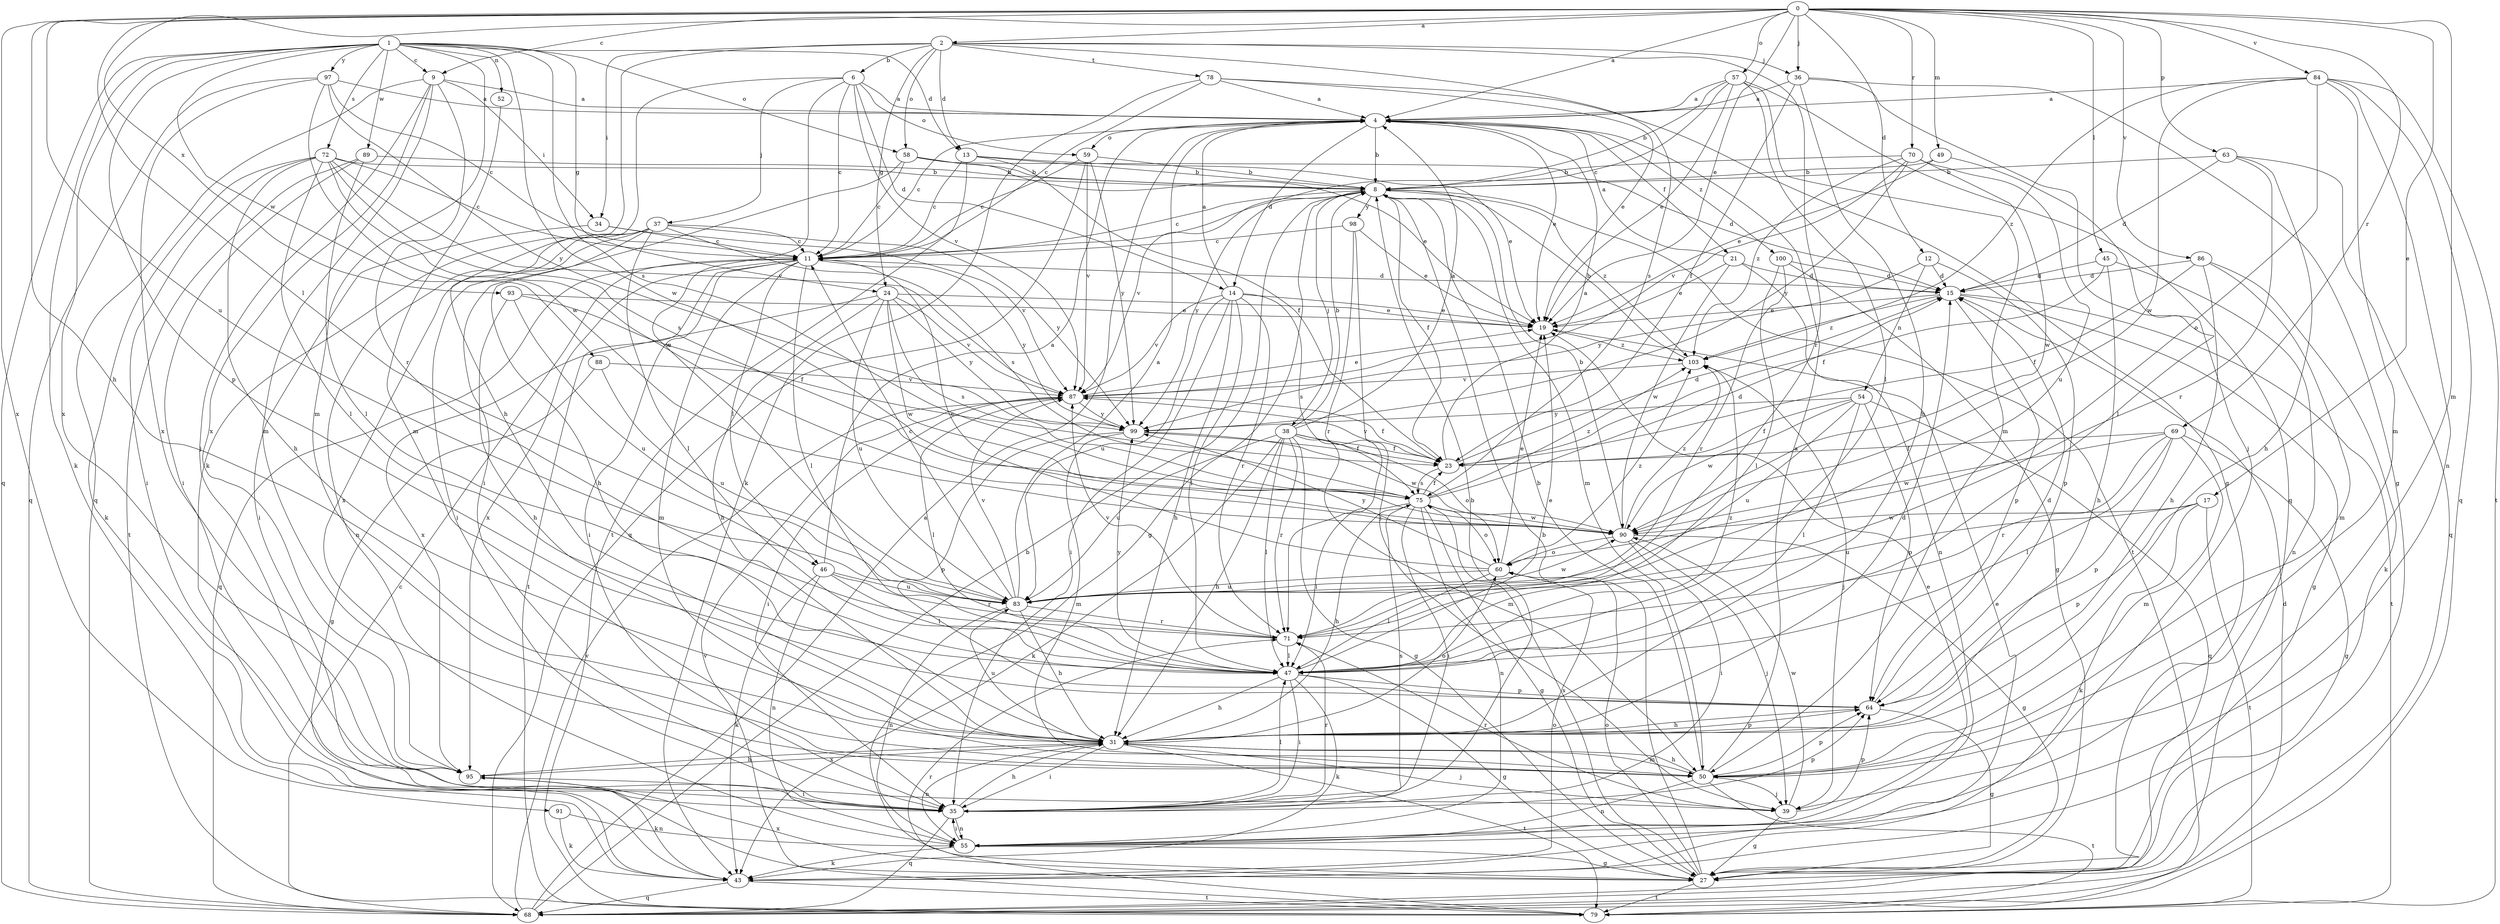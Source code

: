strict digraph  {
0;
1;
2;
4;
6;
8;
9;
11;
12;
13;
14;
15;
17;
19;
21;
23;
24;
27;
31;
34;
35;
36;
37;
38;
39;
43;
45;
46;
47;
49;
50;
52;
54;
55;
57;
58;
59;
60;
63;
64;
68;
69;
70;
71;
72;
75;
78;
79;
83;
84;
86;
87;
88;
89;
90;
91;
93;
95;
97;
98;
99;
100;
103;
0 -> 2  [label=a];
0 -> 4  [label=a];
0 -> 9  [label=c];
0 -> 12  [label=d];
0 -> 17  [label=e];
0 -> 19  [label=e];
0 -> 31  [label=h];
0 -> 36  [label=j];
0 -> 45  [label=l];
0 -> 46  [label=l];
0 -> 49  [label=m];
0 -> 50  [label=m];
0 -> 57  [label=o];
0 -> 63  [label=p];
0 -> 69  [label=r];
0 -> 70  [label=r];
0 -> 83  [label=u];
0 -> 84  [label=v];
0 -> 86  [label=v];
0 -> 91  [label=x];
0 -> 93  [label=x];
1 -> 9  [label=c];
1 -> 13  [label=d];
1 -> 24  [label=g];
1 -> 43  [label=k];
1 -> 50  [label=m];
1 -> 52  [label=n];
1 -> 58  [label=o];
1 -> 64  [label=p];
1 -> 68  [label=q];
1 -> 72  [label=s];
1 -> 75  [label=s];
1 -> 88  [label=w];
1 -> 89  [label=w];
1 -> 90  [label=w];
1 -> 95  [label=x];
1 -> 97  [label=y];
2 -> 6  [label=b];
2 -> 13  [label=d];
2 -> 24  [label=g];
2 -> 34  [label=i];
2 -> 36  [label=j];
2 -> 43  [label=k];
2 -> 58  [label=o];
2 -> 71  [label=r];
2 -> 75  [label=s];
2 -> 78  [label=t];
4 -> 8  [label=b];
4 -> 11  [label=c];
4 -> 14  [label=d];
4 -> 19  [label=e];
4 -> 21  [label=f];
4 -> 59  [label=o];
4 -> 100  [label=z];
6 -> 4  [label=a];
6 -> 11  [label=c];
6 -> 14  [label=d];
6 -> 31  [label=h];
6 -> 37  [label=j];
6 -> 59  [label=o];
6 -> 83  [label=u];
6 -> 87  [label=v];
8 -> 11  [label=c];
8 -> 23  [label=f];
8 -> 27  [label=g];
8 -> 38  [label=j];
8 -> 50  [label=m];
8 -> 79  [label=t];
8 -> 87  [label=v];
8 -> 98  [label=y];
8 -> 99  [label=y];
8 -> 103  [label=z];
9 -> 4  [label=a];
9 -> 34  [label=i];
9 -> 39  [label=j];
9 -> 50  [label=m];
9 -> 68  [label=q];
9 -> 71  [label=r];
9 -> 95  [label=x];
11 -> 15  [label=d];
11 -> 35  [label=i];
11 -> 46  [label=l];
11 -> 47  [label=l];
11 -> 50  [label=m];
11 -> 68  [label=q];
11 -> 79  [label=t];
11 -> 95  [label=x];
11 -> 99  [label=y];
12 -> 15  [label=d];
12 -> 54  [label=n];
12 -> 64  [label=p];
12 -> 99  [label=y];
13 -> 8  [label=b];
13 -> 11  [label=c];
13 -> 19  [label=e];
13 -> 23  [label=f];
13 -> 79  [label=t];
14 -> 4  [label=a];
14 -> 19  [label=e];
14 -> 31  [label=h];
14 -> 35  [label=i];
14 -> 47  [label=l];
14 -> 71  [label=r];
14 -> 75  [label=s];
14 -> 83  [label=u];
14 -> 87  [label=v];
15 -> 19  [label=e];
15 -> 27  [label=g];
15 -> 64  [label=p];
15 -> 79  [label=t];
15 -> 103  [label=z];
17 -> 43  [label=k];
17 -> 64  [label=p];
17 -> 79  [label=t];
17 -> 83  [label=u];
17 -> 90  [label=w];
19 -> 103  [label=z];
21 -> 4  [label=a];
21 -> 15  [label=d];
21 -> 19  [label=e];
21 -> 55  [label=n];
21 -> 90  [label=w];
23 -> 4  [label=a];
23 -> 15  [label=d];
23 -> 75  [label=s];
23 -> 87  [label=v];
24 -> 19  [label=e];
24 -> 31  [label=h];
24 -> 75  [label=s];
24 -> 83  [label=u];
24 -> 87  [label=v];
24 -> 90  [label=w];
24 -> 95  [label=x];
24 -> 99  [label=y];
27 -> 8  [label=b];
27 -> 60  [label=o];
27 -> 75  [label=s];
27 -> 79  [label=t];
27 -> 95  [label=x];
31 -> 15  [label=d];
31 -> 35  [label=i];
31 -> 39  [label=j];
31 -> 50  [label=m];
31 -> 55  [label=n];
31 -> 60  [label=o];
31 -> 64  [label=p];
31 -> 79  [label=t];
31 -> 83  [label=u];
31 -> 95  [label=x];
34 -> 11  [label=c];
34 -> 35  [label=i];
34 -> 87  [label=v];
35 -> 8  [label=b];
35 -> 31  [label=h];
35 -> 47  [label=l];
35 -> 55  [label=n];
35 -> 64  [label=p];
35 -> 68  [label=q];
35 -> 71  [label=r];
35 -> 75  [label=s];
36 -> 4  [label=a];
36 -> 23  [label=f];
36 -> 27  [label=g];
36 -> 31  [label=h];
36 -> 39  [label=j];
37 -> 11  [label=c];
37 -> 31  [label=h];
37 -> 35  [label=i];
37 -> 47  [label=l];
37 -> 55  [label=n];
37 -> 75  [label=s];
37 -> 95  [label=x];
37 -> 99  [label=y];
38 -> 4  [label=a];
38 -> 8  [label=b];
38 -> 23  [label=f];
38 -> 27  [label=g];
38 -> 31  [label=h];
38 -> 43  [label=k];
38 -> 47  [label=l];
38 -> 50  [label=m];
38 -> 60  [label=o];
38 -> 71  [label=r];
38 -> 83  [label=u];
39 -> 27  [label=g];
39 -> 64  [label=p];
39 -> 71  [label=r];
39 -> 90  [label=w];
43 -> 19  [label=e];
43 -> 60  [label=o];
43 -> 68  [label=q];
43 -> 79  [label=t];
45 -> 15  [label=d];
45 -> 23  [label=f];
45 -> 31  [label=h];
45 -> 55  [label=n];
46 -> 4  [label=a];
46 -> 43  [label=k];
46 -> 47  [label=l];
46 -> 55  [label=n];
46 -> 71  [label=r];
46 -> 83  [label=u];
47 -> 19  [label=e];
47 -> 27  [label=g];
47 -> 31  [label=h];
47 -> 35  [label=i];
47 -> 43  [label=k];
47 -> 64  [label=p];
47 -> 99  [label=y];
47 -> 103  [label=z];
49 -> 8  [label=b];
49 -> 19  [label=e];
49 -> 47  [label=l];
50 -> 4  [label=a];
50 -> 8  [label=b];
50 -> 31  [label=h];
50 -> 39  [label=j];
50 -> 55  [label=n];
50 -> 64  [label=p];
50 -> 79  [label=t];
52 -> 50  [label=m];
54 -> 23  [label=f];
54 -> 47  [label=l];
54 -> 64  [label=p];
54 -> 68  [label=q];
54 -> 83  [label=u];
54 -> 90  [label=w];
54 -> 99  [label=y];
55 -> 19  [label=e];
55 -> 27  [label=g];
55 -> 35  [label=i];
55 -> 43  [label=k];
57 -> 4  [label=a];
57 -> 8  [label=b];
57 -> 11  [label=c];
57 -> 19  [label=e];
57 -> 47  [label=l];
57 -> 50  [label=m];
57 -> 68  [label=q];
58 -> 8  [label=b];
58 -> 11  [label=c];
58 -> 15  [label=d];
58 -> 19  [label=e];
58 -> 35  [label=i];
59 -> 8  [label=b];
59 -> 11  [label=c];
59 -> 68  [label=q];
59 -> 87  [label=v];
59 -> 99  [label=y];
60 -> 11  [label=c];
60 -> 19  [label=e];
60 -> 47  [label=l];
60 -> 83  [label=u];
60 -> 99  [label=y];
60 -> 103  [label=z];
63 -> 8  [label=b];
63 -> 15  [label=d];
63 -> 31  [label=h];
63 -> 68  [label=q];
63 -> 71  [label=r];
64 -> 15  [label=d];
64 -> 27  [label=g];
64 -> 31  [label=h];
68 -> 4  [label=a];
68 -> 8  [label=b];
68 -> 11  [label=c];
68 -> 15  [label=d];
68 -> 87  [label=v];
69 -> 23  [label=f];
69 -> 27  [label=g];
69 -> 47  [label=l];
69 -> 50  [label=m];
69 -> 64  [label=p];
69 -> 71  [label=r];
69 -> 90  [label=w];
70 -> 8  [label=b];
70 -> 83  [label=u];
70 -> 87  [label=v];
70 -> 90  [label=w];
70 -> 99  [label=y];
70 -> 103  [label=z];
71 -> 47  [label=l];
71 -> 87  [label=v];
72 -> 8  [label=b];
72 -> 11  [label=c];
72 -> 31  [label=h];
72 -> 35  [label=i];
72 -> 43  [label=k];
72 -> 47  [label=l];
72 -> 75  [label=s];
72 -> 87  [label=v];
72 -> 90  [label=w];
75 -> 15  [label=d];
75 -> 23  [label=f];
75 -> 27  [label=g];
75 -> 31  [label=h];
75 -> 35  [label=i];
75 -> 47  [label=l];
75 -> 55  [label=n];
75 -> 60  [label=o];
75 -> 90  [label=w];
75 -> 103  [label=z];
78 -> 4  [label=a];
78 -> 11  [label=c];
78 -> 19  [label=e];
78 -> 27  [label=g];
78 -> 43  [label=k];
79 -> 71  [label=r];
79 -> 87  [label=v];
83 -> 4  [label=a];
83 -> 11  [label=c];
83 -> 31  [label=h];
83 -> 55  [label=n];
83 -> 71  [label=r];
83 -> 87  [label=v];
83 -> 90  [label=w];
84 -> 4  [label=a];
84 -> 50  [label=m];
84 -> 55  [label=n];
84 -> 60  [label=o];
84 -> 68  [label=q];
84 -> 79  [label=t];
84 -> 90  [label=w];
84 -> 103  [label=z];
86 -> 15  [label=d];
86 -> 23  [label=f];
86 -> 31  [label=h];
86 -> 43  [label=k];
86 -> 50  [label=m];
87 -> 19  [label=e];
87 -> 23  [label=f];
87 -> 35  [label=i];
87 -> 47  [label=l];
87 -> 99  [label=y];
88 -> 27  [label=g];
88 -> 83  [label=u];
88 -> 87  [label=v];
89 -> 8  [label=b];
89 -> 35  [label=i];
89 -> 47  [label=l];
89 -> 79  [label=t];
90 -> 8  [label=b];
90 -> 27  [label=g];
90 -> 35  [label=i];
90 -> 39  [label=j];
90 -> 60  [label=o];
90 -> 103  [label=z];
91 -> 43  [label=k];
91 -> 55  [label=n];
93 -> 19  [label=e];
93 -> 23  [label=f];
93 -> 31  [label=h];
93 -> 83  [label=u];
95 -> 31  [label=h];
95 -> 35  [label=i];
95 -> 43  [label=k];
97 -> 4  [label=a];
97 -> 11  [label=c];
97 -> 68  [label=q];
97 -> 90  [label=w];
97 -> 95  [label=x];
97 -> 99  [label=y];
98 -> 11  [label=c];
98 -> 19  [label=e];
98 -> 39  [label=j];
98 -> 71  [label=r];
99 -> 23  [label=f];
99 -> 50  [label=m];
99 -> 64  [label=p];
99 -> 90  [label=w];
100 -> 15  [label=d];
100 -> 27  [label=g];
100 -> 47  [label=l];
100 -> 71  [label=r];
103 -> 8  [label=b];
103 -> 39  [label=j];
103 -> 87  [label=v];
}
